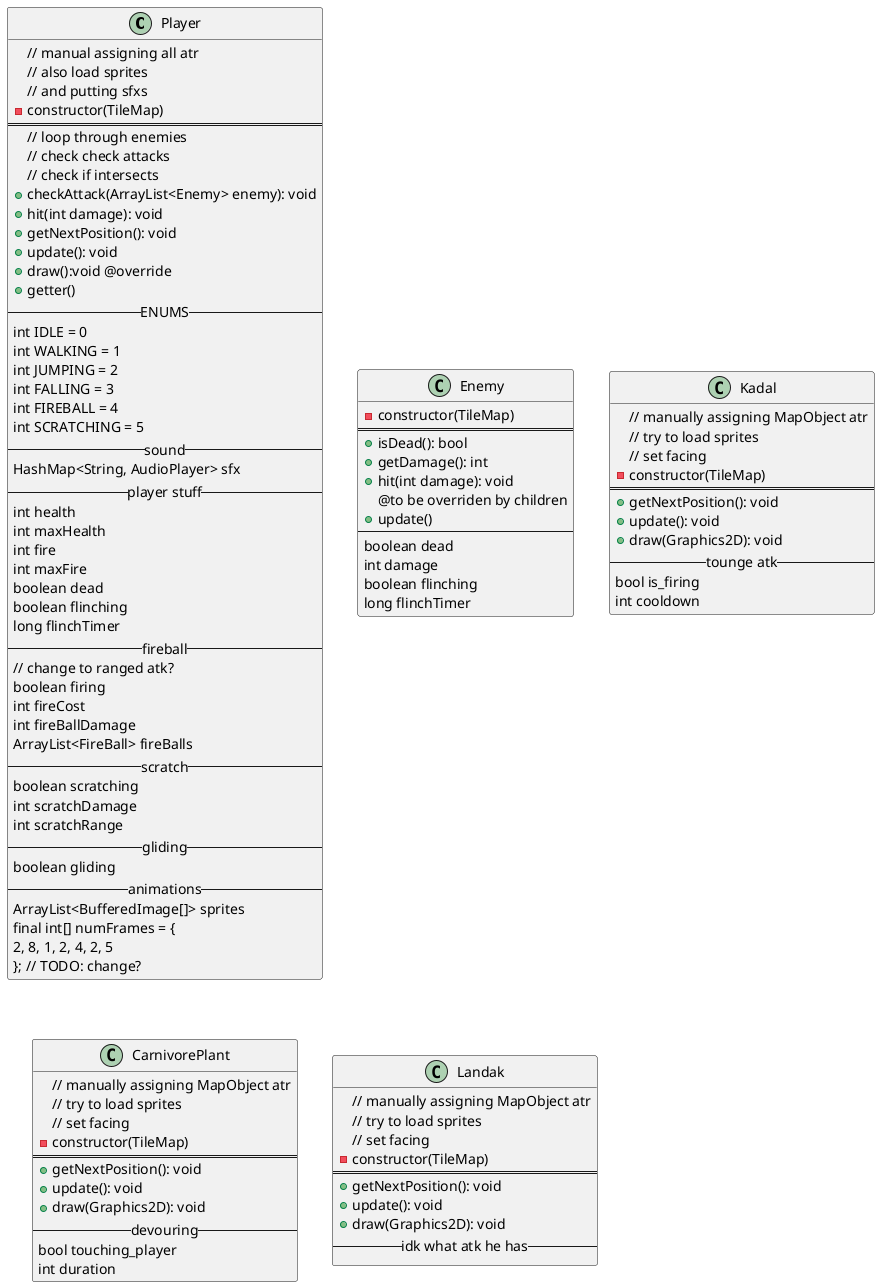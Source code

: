 @startuml
class Player {
// manual assigning all atr
// also load sprites
// and putting sfxs
- constructor(TileMap)
==
// loop through enemies
// check check attacks
// check if intersects
+ checkAttack(ArrayList<Enemy> enemy): void
+ hit(int damage): void
+ getNextPosition(): void
+ update(): void
+ draw():void @override
+ getter()
--ENUMS--
int IDLE = 0
int WALKING = 1
int JUMPING = 2
int FALLING = 3
int FIREBALL = 4
int SCRATCHING = 5
--sound--
HashMap<String, AudioPlayer> sfx
--player stuff--
int health
int maxHealth
int fire
int maxFire
boolean dead
boolean flinching
long flinchTimer
--fireball--
// change to ranged atk?
boolean firing
int fireCost
int fireBallDamage
ArrayList<FireBall> fireBalls
--scratch--
boolean scratching
int scratchDamage
int scratchRange
--gliding--
boolean gliding
--animations--
ArrayList<BufferedImage[]> sprites
final int[] numFrames = {
    2, 8, 1, 2, 4, 2, 5
}; // TODO: change?
}

class Enemy {
- constructor(TileMap)
==
+ isDead(): bool
+ getDamage(): int
+ hit(int damage): void
@to be overriden by children
+ update()
--
boolean dead
int damage
boolean flinching
long flinchTimer
}
class Kadal {
// manually assigning MapObject atr
// try to load sprites
// set facing
- constructor(TileMap)
==
+ getNextPosition(): void
+ update(): void
+ draw(Graphics2D): void
--tounge atk--
bool is_firing
int cooldown
}
class CarnivorePlant {
// manually assigning MapObject atr
// try to load sprites
// set facing
- constructor(TileMap)
==
+ getNextPosition(): void
+ update(): void
+ draw(Graphics2D): void
--devouring--
bool touching_player
int duration
}
class Landak {
// manually assigning MapObject atr
// try to load sprites
// set facing
- constructor(TileMap)
==
+ getNextPosition(): void
+ update(): void
+ draw(Graphics2D): void
--idk what atk he has--
}
@enduml